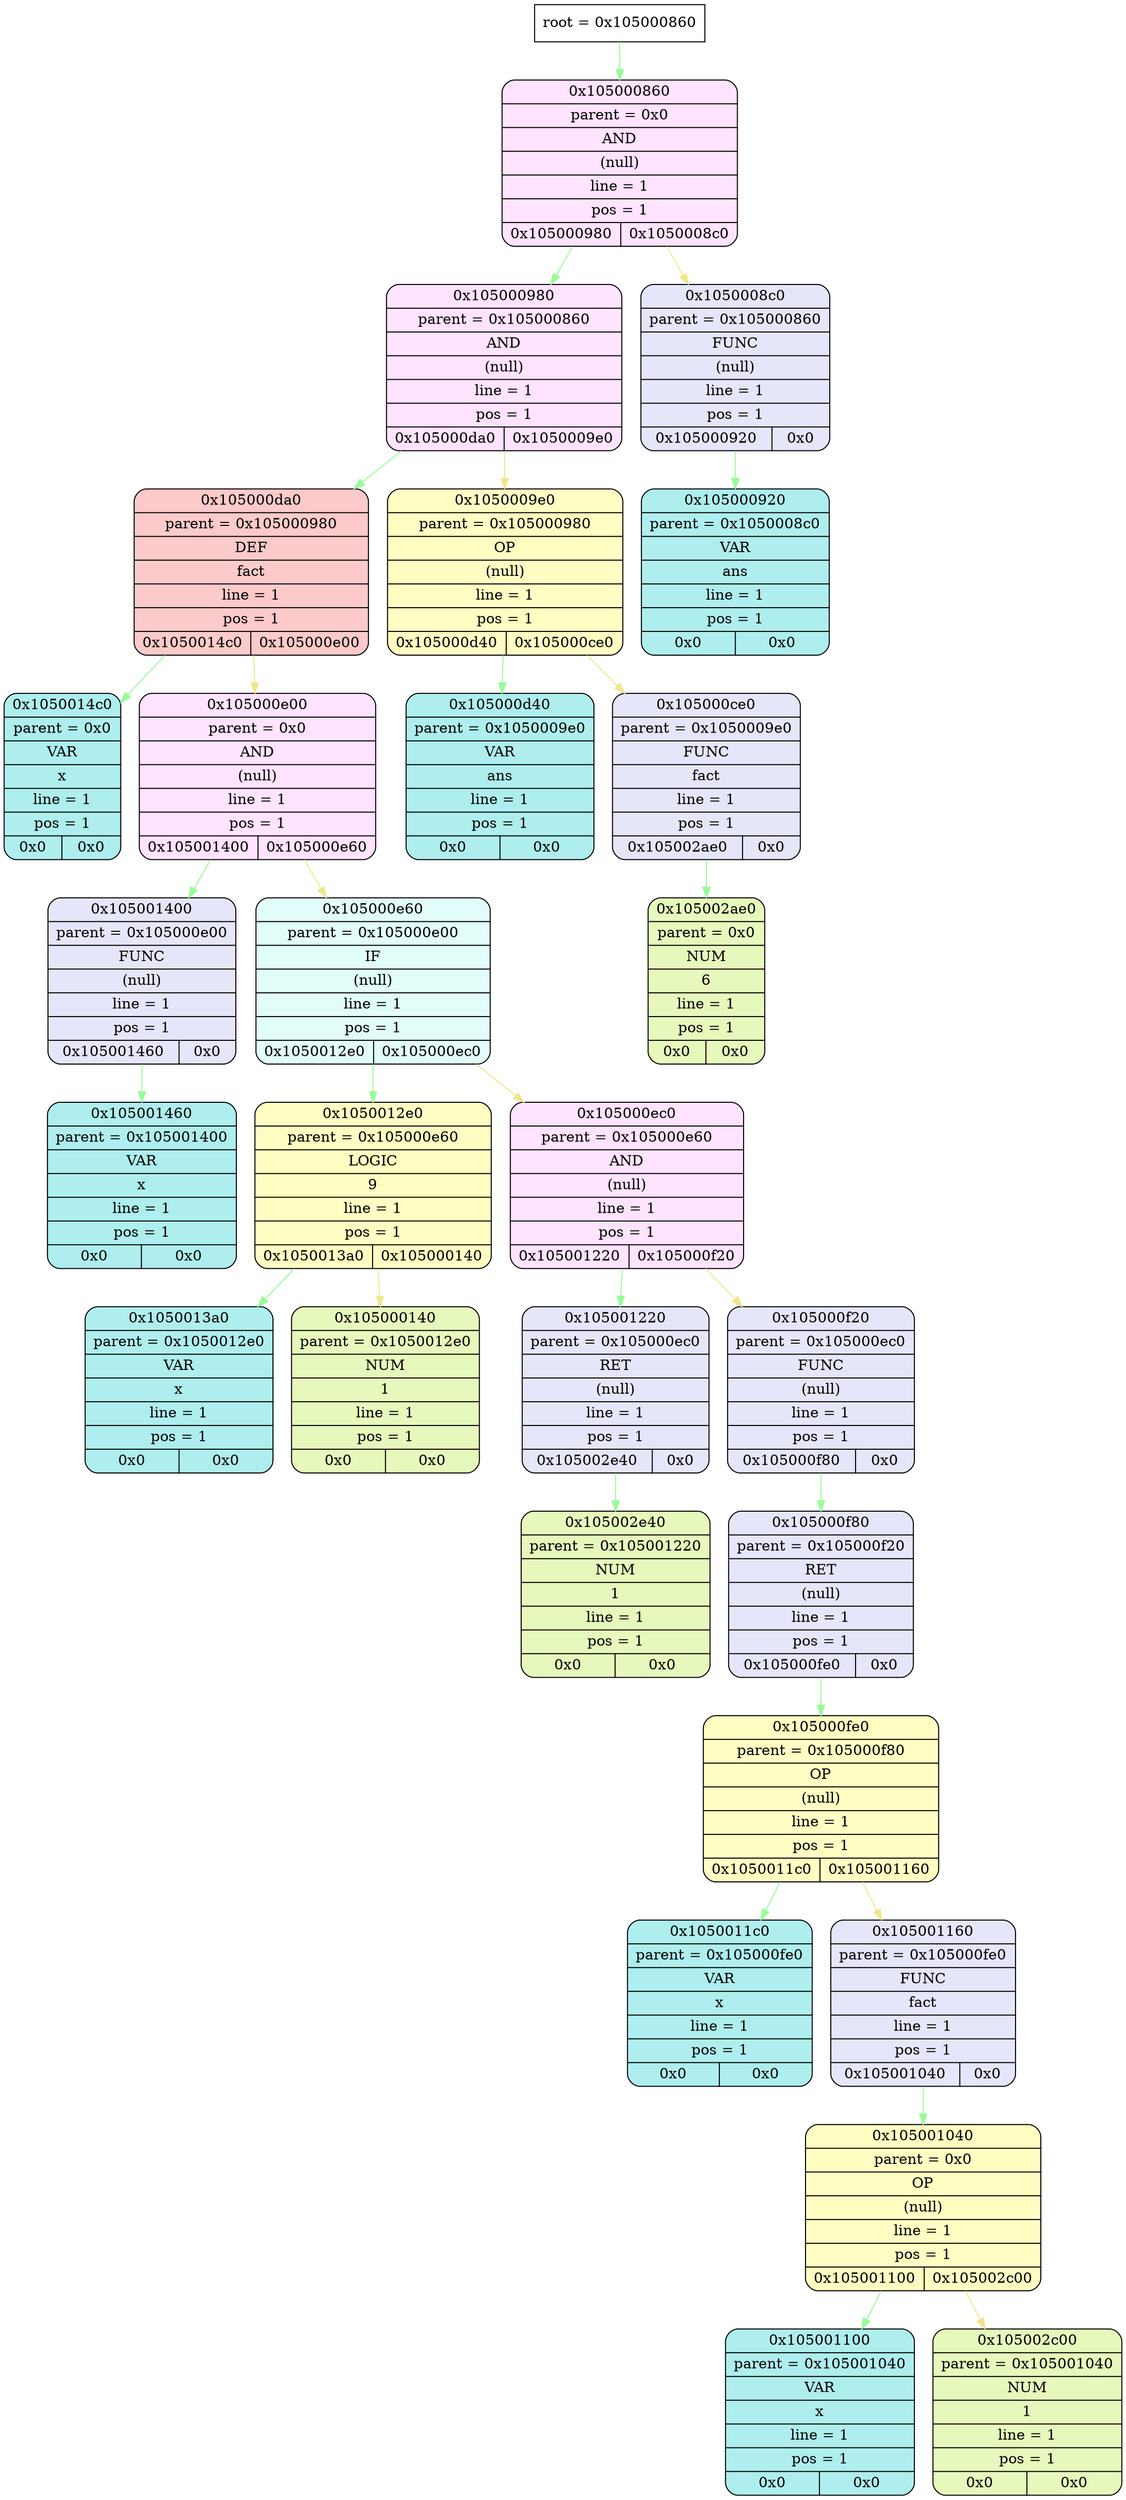 digraph
{
    node_info[shape = record, label = "{root = 0x105000860}"];

    node_info->node_0x105000860 [color = "#98FB98"];
    node_0x105000860[shape = Mrecord, label = "{{0x105000860} | {parent =  0x0} | {AND} | {(null)} | {line = 1} | {pos = 1} | {0x105000980 | 0x1050008c0}}",
                                        style="filled", fillcolor="#FFE3FF"];
    node_0x105000980[shape = Mrecord, label = "{{0x105000980} | {parent =  0x105000860} | {AND} | {(null)} | {line = 1} | {pos = 1} | {0x105000da0 | 0x1050009e0}}",
                                        style="filled", fillcolor="#FFE3FF"];
    node_0x105000da0[shape = Mrecord, label = "{{0x105000da0} | {parent =  0x105000980} | {DEF} | {fact} | {line = 1} | {pos = 1} | {0x1050014c0 | 0x105000e00}}",
                                        style="filled", fillcolor="#FCCACA"];
    node_0x1050014c0[shape = Mrecord, label = "{{0x1050014c0} | {parent =  0x0} | {VAR} | {x} | {line = 1} | {pos = 1} | {0x0 | 0x0}}",
                                        style="filled", fillcolor="#AFEEEE"];
    node_0x105000e00[shape = Mrecord, label = "{{0x105000e00} | {parent =  0x0} | {AND} | {(null)} | {line = 1} | {pos = 1} | {0x105001400 | 0x105000e60}}",
                                        style="filled", fillcolor="#FFE3FF"];
    node_0x105001400[shape = Mrecord, label = "{{0x105001400} | {parent =  0x105000e00} | {FUNC} | {(null)} | {line = 1} | {pos = 1} | {0x105001460 | 0x0}}",
                                        style="filled", fillcolor="#E6E6FA"];
    node_0x105001460[shape = Mrecord, label = "{{0x105001460} | {parent =  0x105001400} | {VAR} | {x} | {line = 1} | {pos = 1} | {0x0 | 0x0}}",
                                        style="filled", fillcolor="#AFEEEE"];
    node_0x105000e60[shape = Mrecord, label = "{{0x105000e60} | {parent =  0x105000e00} | {IF} | {(null)} | {line = 1} | {pos = 1} | {0x1050012e0 | 0x105000ec0}}",
                                        style="filled", fillcolor="#E1FCF9"];
    node_0x1050012e0[shape = Mrecord, label = "{{0x1050012e0} | {parent =  0x105000e60} | {LOGIC} | {9} | {line = 1} | {pos = 1} | {0x1050013a0 | 0x105000140}}",
                style="filled", fillcolor="#FFFDC2"];
    node_0x1050013a0[shape = Mrecord, label = "{{0x1050013a0} | {parent =  0x1050012e0} | {VAR} | {x} | {line = 1} | {pos = 1} | {0x0 | 0x0}}",
                                        style="filled", fillcolor="#AFEEEE"];
    node_0x105000140[shape = Mrecord, label = "{{0x105000140} | {parent =  0x1050012e0} | {NUM} | {1} | {line = 1} | {pos = 1} | {0x0 | 0x0}}",
                style="filled", fillcolor="#E7F8BC"];
    node_0x105000ec0[shape = Mrecord, label = "{{0x105000ec0} | {parent =  0x105000e60} | {AND} | {(null)} | {line = 1} | {pos = 1} | {0x105001220 | 0x105000f20}}",
                                        style="filled", fillcolor="#FFE3FF"];
    node_0x105001220[shape = Mrecord, label = "{{0x105001220} | {parent =  0x105000ec0} | {RET} | {(null)} | {line = 1} | {pos = 1} | {0x105002e40 | 0x0}}",
                                        style="filled", fillcolor="#E6E6FA"];
    node_0x105002e40[shape = Mrecord, label = "{{0x105002e40} | {parent =  0x105001220} | {NUM} | {1} | {line = 1} | {pos = 1} | {0x0 | 0x0}}",
                style="filled", fillcolor="#E7F8BC"];
    node_0x105000f20[shape = Mrecord, label = "{{0x105000f20} | {parent =  0x105000ec0} | {FUNC} | {(null)} | {line = 1} | {pos = 1} | {0x105000f80 | 0x0}}",
                                        style="filled", fillcolor="#E6E6FA"];
    node_0x105000f80[shape = Mrecord, label = "{{0x105000f80} | {parent =  0x105000f20} | {RET} | {(null)} | {line = 1} | {pos = 1} | {0x105000fe0 | 0x0}}",
                                        style="filled", fillcolor="#E6E6FA"];
    node_0x105000fe0[shape = Mrecord, label = "{{0x105000fe0} | {parent =  0x105000f80} | {OP} | {(null)} | {line = 1} | {pos = 1} | {0x1050011c0 | 0x105001160}}",
                                        style="filled", fillcolor="#FFFDC2"];
    node_0x1050011c0[shape = Mrecord, label = "{{0x1050011c0} | {parent =  0x105000fe0} | {VAR} | {x} | {line = 1} | {pos = 1} | {0x0 | 0x0}}",
                                        style="filled", fillcolor="#AFEEEE"];
    node_0x105001160[shape = Mrecord, label = "{{0x105001160} | {parent =  0x105000fe0} | {FUNC} | {fact} | {line = 1} | {pos = 1} | {0x105001040 | 0x0}}",
                                        style="filled", fillcolor="#E6E6FA"];
    node_0x105001040[shape = Mrecord, label = "{{0x105001040} | {parent =  0x0} | {OP} | {(null)} | {line = 1} | {pos = 1} | {0x105001100 | 0x105002c00}}",
                                        style="filled", fillcolor="#FFFDC2"];
    node_0x105001100[shape = Mrecord, label = "{{0x105001100} | {parent =  0x105001040} | {VAR} | {x} | {line = 1} | {pos = 1} | {0x0 | 0x0}}",
                                        style="filled", fillcolor="#AFEEEE"];
    node_0x105002c00[shape = Mrecord, label = "{{0x105002c00} | {parent =  0x105001040} | {NUM} | {1} | {line = 1} | {pos = 1} | {0x0 | 0x0}}",
                style="filled", fillcolor="#E7F8BC"];
    node_0x1050009e0[shape = Mrecord, label = "{{0x1050009e0} | {parent =  0x105000980} | {OP} | {(null)} | {line = 1} | {pos = 1} | {0x105000d40 | 0x105000ce0}}",
                                        style="filled", fillcolor="#FFFDC2"];
    node_0x105000d40[shape = Mrecord, label = "{{0x105000d40} | {parent =  0x1050009e0} | {VAR} | {ans} | {line = 1} | {pos = 1} | {0x0 | 0x0}}",
                                        style="filled", fillcolor="#AFEEEE"];
    node_0x105000ce0[shape = Mrecord, label = "{{0x105000ce0} | {parent =  0x1050009e0} | {FUNC} | {fact} | {line = 1} | {pos = 1} | {0x105002ae0 | 0x0}}",
                                        style="filled", fillcolor="#E6E6FA"];
    node_0x105002ae0[shape = Mrecord, label = "{{0x105002ae0} | {parent =  0x0} | {NUM} | {6} | {line = 1} | {pos = 1} | {0x0 | 0x0}}",
                style="filled", fillcolor="#E7F8BC"];
    node_0x1050008c0[shape = Mrecord, label = "{{0x1050008c0} | {parent =  0x105000860} | {FUNC} | {(null)} | {line = 1} | {pos = 1} | {0x105000920 | 0x0}}",
                                        style="filled", fillcolor="#E6E6FA"];
    node_0x105000920[shape = Mrecord, label = "{{0x105000920} | {parent =  0x1050008c0} | {VAR} | {ans} | {line = 1} | {pos = 1} | {0x0 | 0x0}}",
                                        style="filled", fillcolor="#AFEEEE"];
    node_0x105000860->node_0x105000980 [color = "#98FB98"];
    node_0x105000980->node_0x105000da0 [color = "#98FB98"];
    node_0x105000da0->node_0x1050014c0 [color = "#98FB98"];
    node_0x105000da0->node_0x105000e00 [color = "#F0E68C"];
    node_0x105000e00->node_0x105001400 [color = "#98FB98"];
    node_0x105001400->node_0x105001460 [color = "#98FB98"];
    node_0x105000e00->node_0x105000e60 [color = "#F0E68C"];
    node_0x105000e60->node_0x1050012e0 [color = "#98FB98"];
    node_0x1050012e0->node_0x1050013a0 [color = "#98FB98"];
    node_0x1050012e0->node_0x105000140 [color = "#F0E68C"];
    node_0x105000e60->node_0x105000ec0 [color = "#F0E68C"];
    node_0x105000ec0->node_0x105001220 [color = "#98FB98"];
    node_0x105001220->node_0x105002e40 [color = "#98FB98"];
    node_0x105000ec0->node_0x105000f20 [color = "#F0E68C"];
    node_0x105000f20->node_0x105000f80 [color = "#98FB98"];
    node_0x105000f80->node_0x105000fe0 [color = "#98FB98"];
    node_0x105000fe0->node_0x1050011c0 [color = "#98FB98"];
    node_0x105000fe0->node_0x105001160 [color = "#F0E68C"];
    node_0x105001160->node_0x105001040 [color = "#98FB98"];
    node_0x105001040->node_0x105001100 [color = "#98FB98"];
    node_0x105001040->node_0x105002c00 [color = "#F0E68C"];
    node_0x105000980->node_0x1050009e0 [color = "#F0E68C"];
    node_0x1050009e0->node_0x105000d40 [color = "#98FB98"];
    node_0x1050009e0->node_0x105000ce0 [color = "#F0E68C"];
    node_0x105000ce0->node_0x105002ae0 [color = "#98FB98"];
    node_0x105000860->node_0x1050008c0 [color = "#F0E68C"];
    node_0x1050008c0->node_0x105000920 [color = "#98FB98"];
}